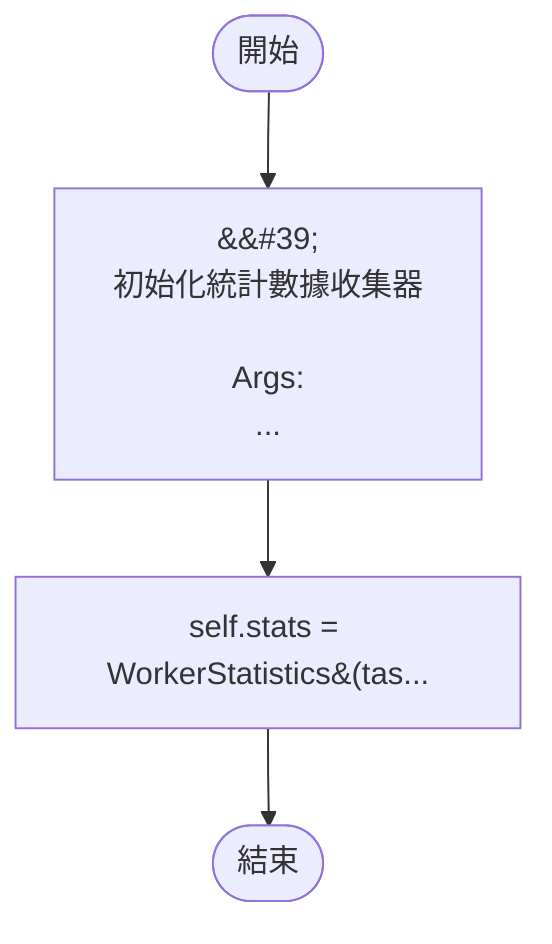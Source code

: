 flowchart TB
    n1([開始])
    n2([結束])
    n3[&amp;&#35;39;\n        初始化統計數據收集器\n\n        Args:\n     ...]
    n4[self.stats = WorkerStatistics&#40;tas...]
    n1 --> n3
    n3 --> n4
    n4 --> n2